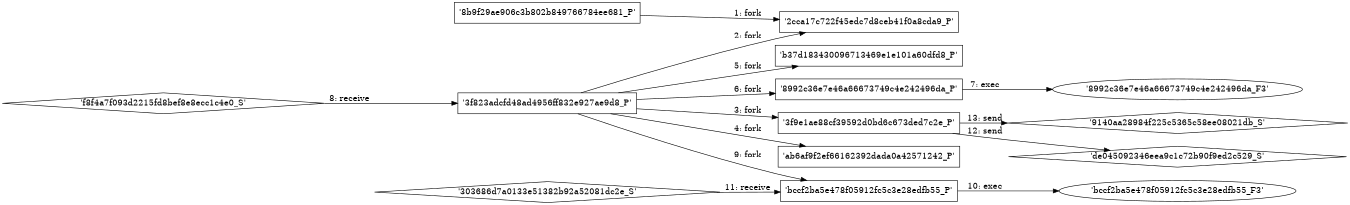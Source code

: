 digraph "D:\Learning\Paper\apt\基于CTI的攻击预警\Dataset\攻击图\ASGfromALLCTI\Creating new detection coverage  Using SCADA OMRON-FINS as an example.dot" {
rankdir="LR"
size="9"
fixedsize="false"
splines="true"
nodesep=0.3
ranksep=0
fontsize=10
overlap="scalexy"
engine= "neato"
	"'8b9f29ae906c3b802b849766784ee681_P'" [node_type=Process shape=box]
	"'2cca17c722f45edc7d8ceb41f0a8cda9_P'" [node_type=Process shape=box]
	"'8b9f29ae906c3b802b849766784ee681_P'" -> "'2cca17c722f45edc7d8ceb41f0a8cda9_P'" [label="1: fork"]
	"'3f823adcfd48ad4956ff832e927ae9d8_P'" [node_type=Process shape=box]
	"'2cca17c722f45edc7d8ceb41f0a8cda9_P'" [node_type=Process shape=box]
	"'3f823adcfd48ad4956ff832e927ae9d8_P'" -> "'2cca17c722f45edc7d8ceb41f0a8cda9_P'" [label="2: fork"]
	"'3f823adcfd48ad4956ff832e927ae9d8_P'" [node_type=Process shape=box]
	"'3f9e1ae88cf39592d0bd6c673ded7c2e_P'" [node_type=Process shape=box]
	"'3f823adcfd48ad4956ff832e927ae9d8_P'" -> "'3f9e1ae88cf39592d0bd6c673ded7c2e_P'" [label="3: fork"]
	"'3f823adcfd48ad4956ff832e927ae9d8_P'" [node_type=Process shape=box]
	"'ab6af9f2ef66162392dada0a42571242_P'" [node_type=Process shape=box]
	"'3f823adcfd48ad4956ff832e927ae9d8_P'" -> "'ab6af9f2ef66162392dada0a42571242_P'" [label="4: fork"]
	"'3f823adcfd48ad4956ff832e927ae9d8_P'" [node_type=Process shape=box]
	"'b37d183430096713469e1e101a60dfd8_P'" [node_type=Process shape=box]
	"'3f823adcfd48ad4956ff832e927ae9d8_P'" -> "'b37d183430096713469e1e101a60dfd8_P'" [label="5: fork"]
	"'3f823adcfd48ad4956ff832e927ae9d8_P'" [node_type=Process shape=box]
	"'8992c36e7e46a66673749c4e242496da_P'" [node_type=Process shape=box]
	"'3f823adcfd48ad4956ff832e927ae9d8_P'" -> "'8992c36e7e46a66673749c4e242496da_P'" [label="6: fork"]
	"'8992c36e7e46a66673749c4e242496da_P'" [node_type=Process shape=box]
	"'8992c36e7e46a66673749c4e242496da_F3'" [node_type=File shape=ellipse]
	"'8992c36e7e46a66673749c4e242496da_P'" -> "'8992c36e7e46a66673749c4e242496da_F3'" [label="7: exec"]
	"'3f823adcfd48ad4956ff832e927ae9d8_P'" [node_type=Process shape=box]
	"'f8f4a7f093d2215fd8bef8e8ecc1c4e0_S'" [node_type=Socket shape=diamond]
	"'f8f4a7f093d2215fd8bef8e8ecc1c4e0_S'" -> "'3f823adcfd48ad4956ff832e927ae9d8_P'" [label="8: receive"]
	"'3f823adcfd48ad4956ff832e927ae9d8_P'" [node_type=Process shape=box]
	"'bccf2ba5e478f05912fc5c3e28edfb55_P'" [node_type=Process shape=box]
	"'3f823adcfd48ad4956ff832e927ae9d8_P'" -> "'bccf2ba5e478f05912fc5c3e28edfb55_P'" [label="9: fork"]
	"'bccf2ba5e478f05912fc5c3e28edfb55_P'" [node_type=Process shape=box]
	"'bccf2ba5e478f05912fc5c3e28edfb55_F3'" [node_type=File shape=ellipse]
	"'bccf2ba5e478f05912fc5c3e28edfb55_P'" -> "'bccf2ba5e478f05912fc5c3e28edfb55_F3'" [label="10: exec"]
	"'bccf2ba5e478f05912fc5c3e28edfb55_P'" [node_type=Process shape=box]
	"'303686d7a0133e51382b92a52081dc2e_S'" [node_type=Socket shape=diamond]
	"'303686d7a0133e51382b92a52081dc2e_S'" -> "'bccf2ba5e478f05912fc5c3e28edfb55_P'" [label="11: receive"]
	"'de045092346eea9c1c72b90f9ed2c529_S'" [node_type=Socket shape=diamond]
	"'3f9e1ae88cf39592d0bd6c673ded7c2e_P'" [node_type=Process shape=box]
	"'3f9e1ae88cf39592d0bd6c673ded7c2e_P'" -> "'de045092346eea9c1c72b90f9ed2c529_S'" [label="12: send"]
	"'9140aa28984f225c5365c58ee08021db_S'" [node_type=Socket shape=diamond]
	"'3f9e1ae88cf39592d0bd6c673ded7c2e_P'" [node_type=Process shape=box]
	"'3f9e1ae88cf39592d0bd6c673ded7c2e_P'" -> "'9140aa28984f225c5365c58ee08021db_S'" [label="13: send"]
}
